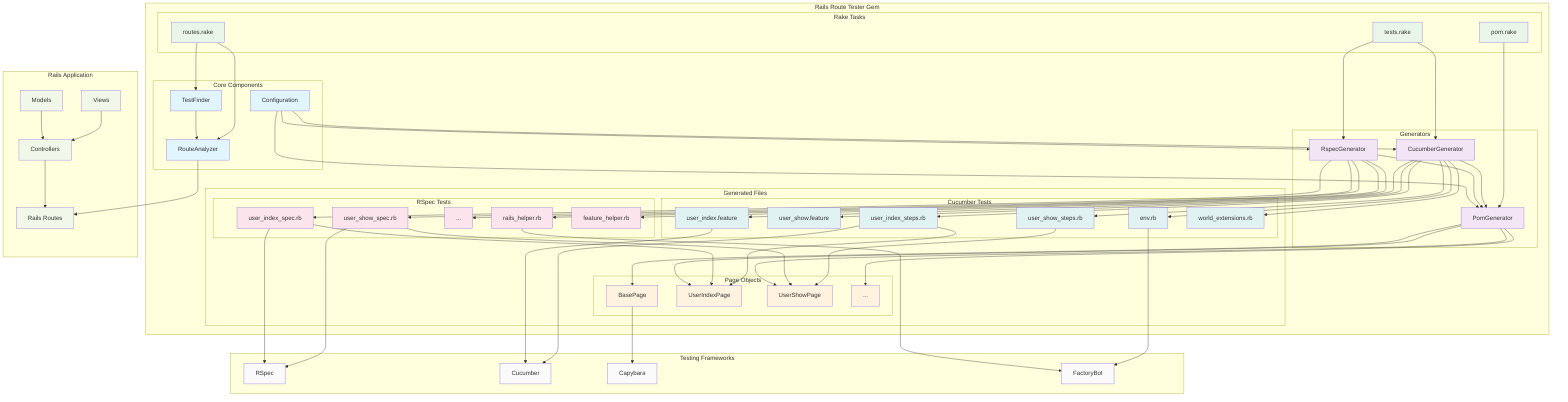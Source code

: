 graph TB
    subgraph "Rails Route Tester Gem"
        subgraph "Core Components"
            RA[RouteAnalyzer]
            TF[TestFinder]
            Config[Configuration]
        end
        
        subgraph "Generators"
            PG[PomGenerator]
            RG[RspecGenerator]
            CG[CucumberGenerator]
        end
        
        subgraph "Rake Tasks"
            RT[routes.rake]
            PT[pom.rake]
            TT[tests.rake]
        end
        
        subgraph "Generated Files"
            subgraph "Page Objects"
                BP[BasePage]
                POM1[UserIndexPage]
                POM2[UserShowPage]
                POM3[...]
            end
            
            subgraph "RSpec Tests"
                RS1[user_index_spec.rb]
                RS2[user_show_spec.rb]
                RS3[...]
                RH[rails_helper.rb]
                FH[feature_helper.rb]
            end
            
            subgraph "Cucumber Tests"
                CF1[user_index.feature]
                CF2[user_show.feature]
                CS1[user_index_steps.rb]
                CS2[user_show_steps.rb]
                ENV[env.rb]
                WE[world_extensions.rb]
            end
        end
    end
    
    subgraph "Rails Application"
        Routes[Rails Routes]
        Controllers[Controllers]
        Models[Models]
        Views[Views]
    end
    
    subgraph "Testing Frameworks"
        RSpec[RSpec]
        Cucumber[Cucumber]
        Capybara[Capybara]
        FactoryBot[FactoryBot]
    end
    
    %% Core component relationships
    RA --> Routes
    TF --> RA
    Config --> PG
    Config --> RG
    Config --> CG
    
    %% Generator relationships
    PG --> BP
    PG --> POM1
    PG --> POM2
    PG --> POM3
    
    RG --> PG
    RG --> RS1
    RG --> RS2
    RG --> RS3
    RG --> RH
    RG --> FH
    
    CG --> PG
    CG --> CF1
    CG --> CF2
    CG --> CS1
    CG --> CS2
    CG --> ENV
    CG --> WE
    
    %% Rake task relationships
    RT --> RA
    RT --> TF
    PT --> PG
    TT --> RG
    TT --> CG
    
    %% Testing framework integration
    BP --> Capybara
    RS1 --> RSpec
    RS1 --> POM1
    RS2 --> RSpec
    RS2 --> POM2
    
    CF1 --> Cucumber
    CS1 --> Cucumber
    CS1 --> POM1
    CS2 --> POM2
    
    RH --> FactoryBot
    ENV --> FactoryBot
    
    %% Application integration
    Controllers --> Routes
    Models --> Controllers
    Views --> Controllers
    
    classDef coreClass fill:#e1f5fe
    classDef generatorClass fill:#f3e5f5
    classDef rakeClass fill:#e8f5e8
    classDef pomClass fill:#fff3e0
    classDef rspecClass fill:#fce4ec
    classDef cucumberClass fill:#e0f2f1
    classDef railsClass fill:#f1f8e9
    classDef testClass fill:#fafafa
    
    class RA,TF,Config coreClass
    class PG,RG,CG generatorClass
    class RT,PT,TT rakeClass
    class BP,POM1,POM2,POM3 pomClass
    class RS1,RS2,RS3,RH,FH rspecClass
    class CF1,CF2,CS1,CS2,ENV,WE cucumberClass
    class Routes,Controllers,Models,Views railsClass
    class RSpec,Cucumber,Capybara,FactoryBot testClass
